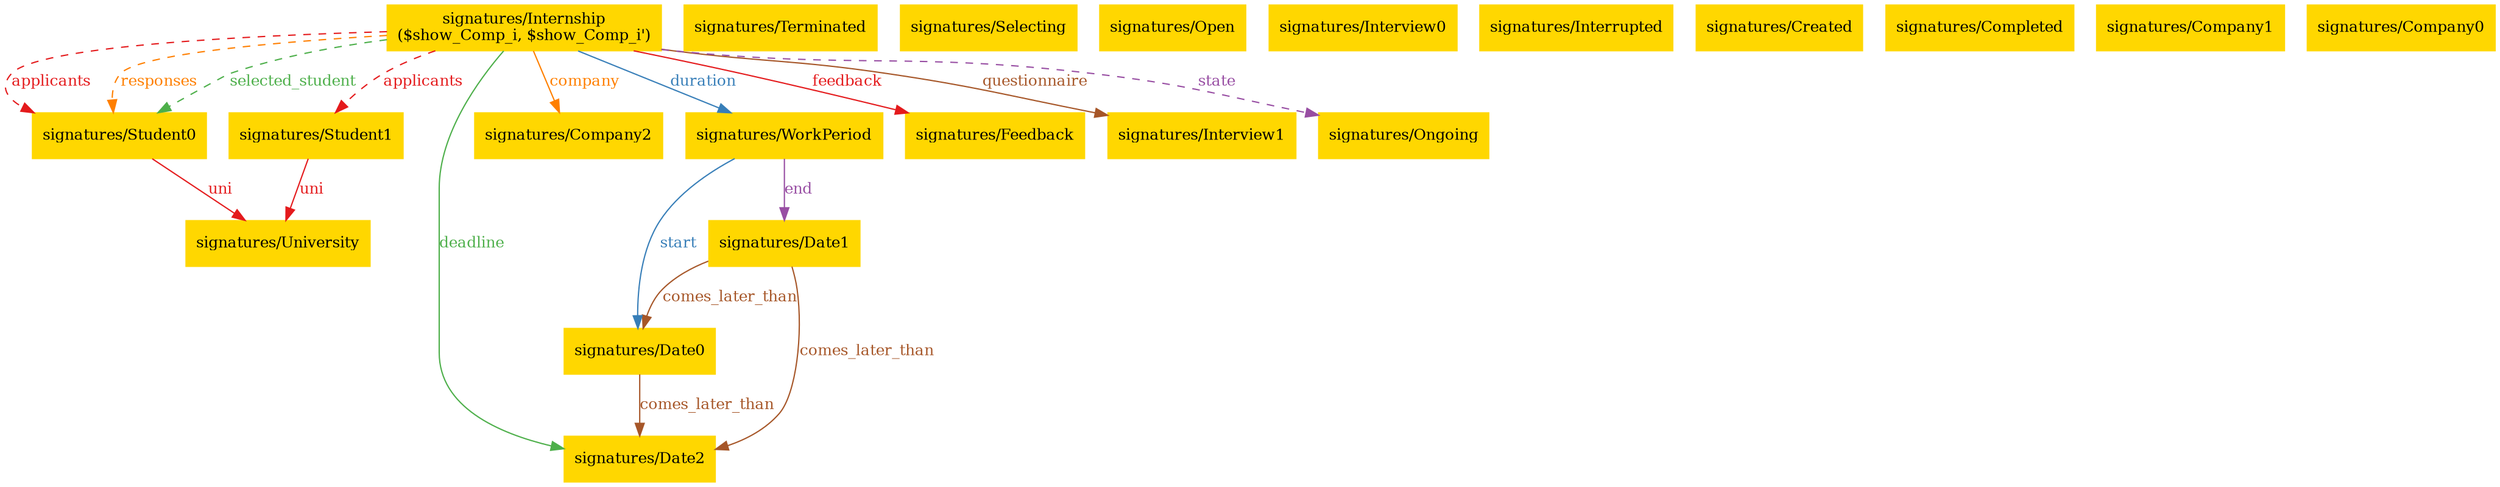 digraph "graph" {
graph [fontsize=12]
node [fontsize=12]
edge [fontsize=12]
rankdir=TB;
"N20" -> "N10" [uuid = "<signatures/Internship, signatures/Student0>", color = "#e41a1c", fontcolor = "#e41a1c", style = "dashed", label = "applicants", dir = "forward", weight = "1"]
"N20" -> "N11" [uuid = "<signatures/Internship, signatures/Student1>", color = "#e41a1c", fontcolor = "#e41a1c", style = "dashed", label = "applicants", dir = "forward", weight = "1"]
"N17" -> "N16" [uuid = "<signatures/Date0, signatures/Date2>", color = "#a65628", fontcolor = "#a65628", style = "solid", label = "comes_later_than", dir = "forward", weight = "1"]
"N18" -> "N17" [uuid = "<signatures/Date1, signatures/Date0>", color = "#a65628", fontcolor = "#a65628", style = "solid", label = "comes_later_than", dir = "forward", weight = "1"]
"N18" -> "N16" [uuid = "<signatures/Date1, signatures/Date2>", color = "#a65628", fontcolor = "#a65628", style = "solid", label = "comes_later_than", dir = "forward", weight = "1"]
"N20" -> "N15" [uuid = "<signatures/Internship, signatures/Company2>", color = "#ff7f00", fontcolor = "#ff7f00", style = "solid", label = "company", dir = "forward", weight = "1"]
"N20" -> "N16" [uuid = "<signatures/Internship, signatures/Date2>", color = "#4daf4a", fontcolor = "#4daf4a", style = "solid", label = "deadline", dir = "forward", weight = "1"]
"N20" -> "N19" [uuid = "<signatures/Internship, signatures/WorkPeriod>", color = "#377eb8", fontcolor = "#377eb8", style = "solid", label = "duration", dir = "forward", weight = "1"]
"N19" -> "N18" [uuid = "<signatures/WorkPeriod, signatures/Date1>", color = "#984ea3", fontcolor = "#984ea3", style = "solid", label = "end", dir = "forward", weight = "1"]
"N20" -> "N14" [uuid = "<signatures/Internship, signatures/Feedback>", color = "#e41a1c", fontcolor = "#e41a1c", style = "solid", label = "feedback", dir = "forward", weight = "1"]
"N20" -> "N13" [uuid = "<signatures/Internship, signatures/Interview1>", color = "#a65628", fontcolor = "#a65628", style = "solid", label = "questionnaire", dir = "forward", weight = "1"]
"N20" -> "N10" [uuid = "<signatures/Internship, signatures/Student0>", color = "#ff7f00", fontcolor = "#ff7f00", style = "dashed", label = "responses", dir = "forward", weight = "1"]
"N20" -> "N10" [uuid = "<signatures/Internship, signatures/Student0>", color = "#4daf4a", fontcolor = "#4daf4a", style = "dashed", label = "selected_student", dir = "forward", weight = "1"]
"N19" -> "N17" [uuid = "<signatures/WorkPeriod, signatures/Date0>", color = "#377eb8", fontcolor = "#377eb8", style = "solid", label = "start", dir = "forward", weight = "1"]
"N20" -> "N12" [uuid = "<signatures/Internship, signatures/Ongoing>", color = "#984ea3", fontcolor = "#984ea3", style = "dashed", label = "state", dir = "forward", weight = "1"]
"N10" -> "N9" [uuid = "<signatures/Student0, signatures/University>", color = "#e41a1c", fontcolor = "#e41a1c", style = "solid", label = "uni", dir = "forward", weight = "1"]
"N11" -> "N9" [uuid = "<signatures/Student1, signatures/University>", color = "#e41a1c", fontcolor = "#e41a1c", style = "solid", label = "uni", dir = "forward", weight = "1"]
"N0" [uuid="signatures/Terminated", label="signatures/Terminated", color="#ffd700", fontcolor = "#000000", shape = "box", style = "filled, solid"]
"N1" [uuid="signatures/Selecting", label="signatures/Selecting", color="#ffd700", fontcolor = "#000000", shape = "box", style = "filled, solid"]
"N2" [uuid="signatures/Open", label="signatures/Open", color="#ffd700", fontcolor = "#000000", shape = "box", style = "filled, solid"]
"N3" [uuid="signatures/Interview0", label="signatures/Interview0", color="#ffd700", fontcolor = "#000000", shape = "box", style = "filled, solid"]
"N4" [uuid="signatures/Interrupted", label="signatures/Interrupted", color="#ffd700", fontcolor = "#000000", shape = "box", style = "filled, solid"]
"N5" [uuid="signatures/Created", label="signatures/Created", color="#ffd700", fontcolor = "#000000", shape = "box", style = "filled, solid"]
"N6" [uuid="signatures/Completed", label="signatures/Completed", color="#ffd700", fontcolor = "#000000", shape = "box", style = "filled, solid"]
"N7" [uuid="signatures/Company1", label="signatures/Company1", color="#ffd700", fontcolor = "#000000", shape = "box", style = "filled, solid"]
"N8" [uuid="signatures/Company0", label="signatures/Company0", color="#ffd700", fontcolor = "#000000", shape = "box", style = "filled, solid"]
"N9" [uuid="signatures/University", label="signatures/University", color="#ffd700", fontcolor = "#000000", shape = "box", style = "filled, solid"]
"N10" [uuid="signatures/Student0", label="signatures/Student0", color="#ffd700", fontcolor = "#000000", shape = "box", style = "filled, solid"]
"N11" [uuid="signatures/Student1", label="signatures/Student1", color="#ffd700", fontcolor = "#000000", shape = "box", style = "filled, solid"]
"N12" [uuid="signatures/Ongoing", label="signatures/Ongoing", color="#ffd700", fontcolor = "#000000", shape = "box", style = "filled, solid"]
"N13" [uuid="signatures/Interview1", label="signatures/Interview1", color="#ffd700", fontcolor = "#000000", shape = "box", style = "filled, solid"]
"N14" [uuid="signatures/Feedback", label="signatures/Feedback", color="#ffd700", fontcolor = "#000000", shape = "box", style = "filled, solid"]
"N15" [uuid="signatures/Company2", label="signatures/Company2", color="#ffd700", fontcolor = "#000000", shape = "box", style = "filled, solid"]
"N16" [uuid="signatures/Date2", label="signatures/Date2", color="#ffd700", fontcolor = "#000000", shape = "box", style = "filled, solid"]
"N17" [uuid="signatures/Date0", label="signatures/Date0", color="#ffd700", fontcolor = "#000000", shape = "box", style = "filled, solid"]
"N18" [uuid="signatures/Date1", label="signatures/Date1", color="#ffd700", fontcolor = "#000000", shape = "box", style = "filled, solid"]
"N19" [uuid="signatures/WorkPeriod", label="signatures/WorkPeriod", color="#ffd700", fontcolor = "#000000", shape = "box", style = "filled, solid"]
"N20" [uuid="signatures/Internship", label="signatures/Internship\n($show_Comp_i, $show_Comp_i')", color="#ffd700", fontcolor = "#000000", shape = "box", style = "filled, solid"]
}
